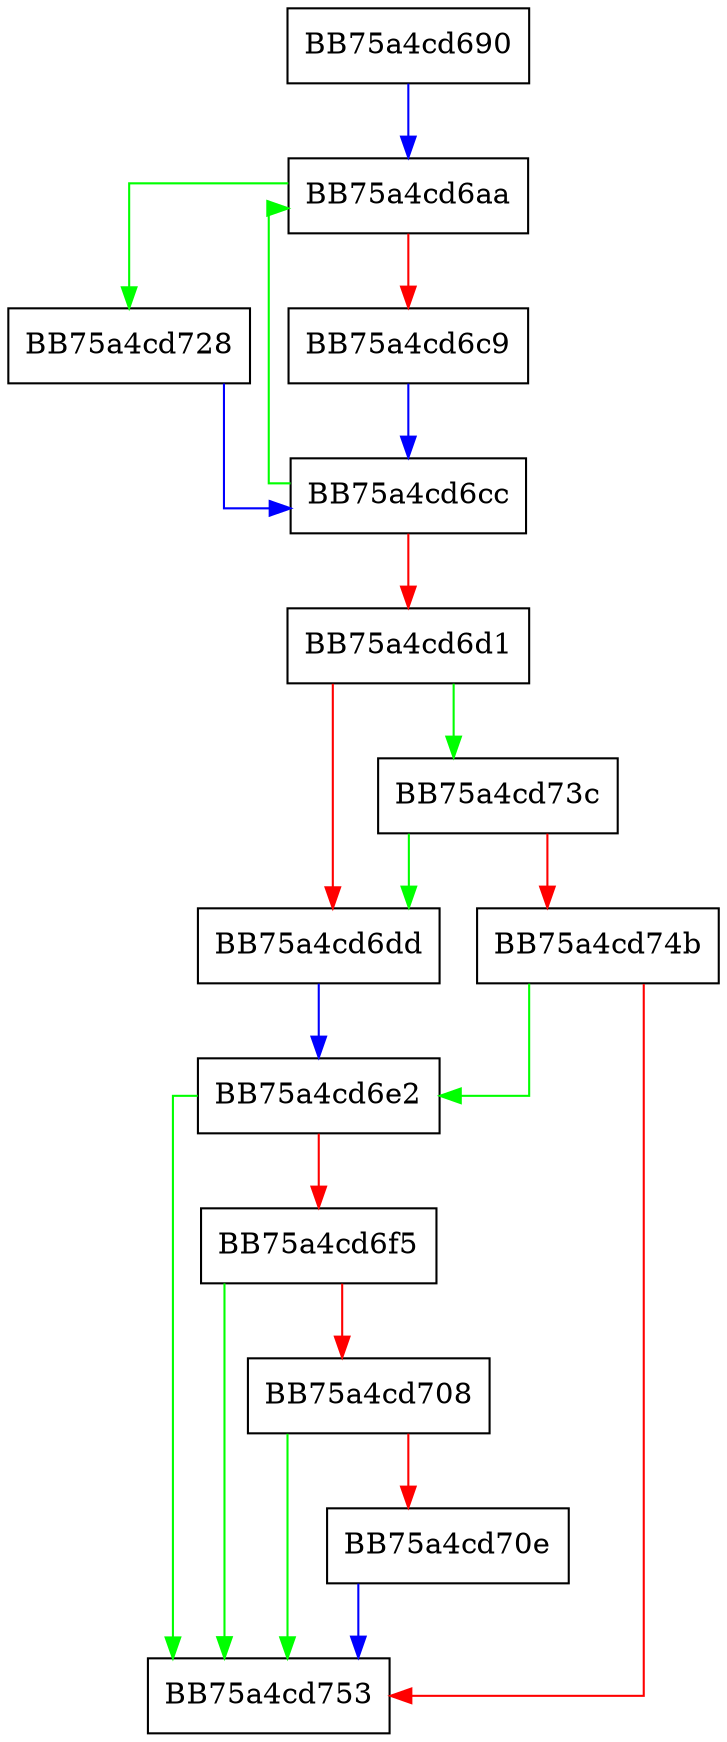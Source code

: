 digraph GetAttributePriority {
  node [shape="box"];
  graph [splines=ortho];
  BB75a4cd690 -> BB75a4cd6aa [color="blue"];
  BB75a4cd6aa -> BB75a4cd728 [color="green"];
  BB75a4cd6aa -> BB75a4cd6c9 [color="red"];
  BB75a4cd6c9 -> BB75a4cd6cc [color="blue"];
  BB75a4cd6cc -> BB75a4cd6aa [color="green"];
  BB75a4cd6cc -> BB75a4cd6d1 [color="red"];
  BB75a4cd6d1 -> BB75a4cd73c [color="green"];
  BB75a4cd6d1 -> BB75a4cd6dd [color="red"];
  BB75a4cd6dd -> BB75a4cd6e2 [color="blue"];
  BB75a4cd6e2 -> BB75a4cd753 [color="green"];
  BB75a4cd6e2 -> BB75a4cd6f5 [color="red"];
  BB75a4cd6f5 -> BB75a4cd753 [color="green"];
  BB75a4cd6f5 -> BB75a4cd708 [color="red"];
  BB75a4cd708 -> BB75a4cd753 [color="green"];
  BB75a4cd708 -> BB75a4cd70e [color="red"];
  BB75a4cd70e -> BB75a4cd753 [color="blue"];
  BB75a4cd728 -> BB75a4cd6cc [color="blue"];
  BB75a4cd73c -> BB75a4cd6dd [color="green"];
  BB75a4cd73c -> BB75a4cd74b [color="red"];
  BB75a4cd74b -> BB75a4cd6e2 [color="green"];
  BB75a4cd74b -> BB75a4cd753 [color="red"];
}